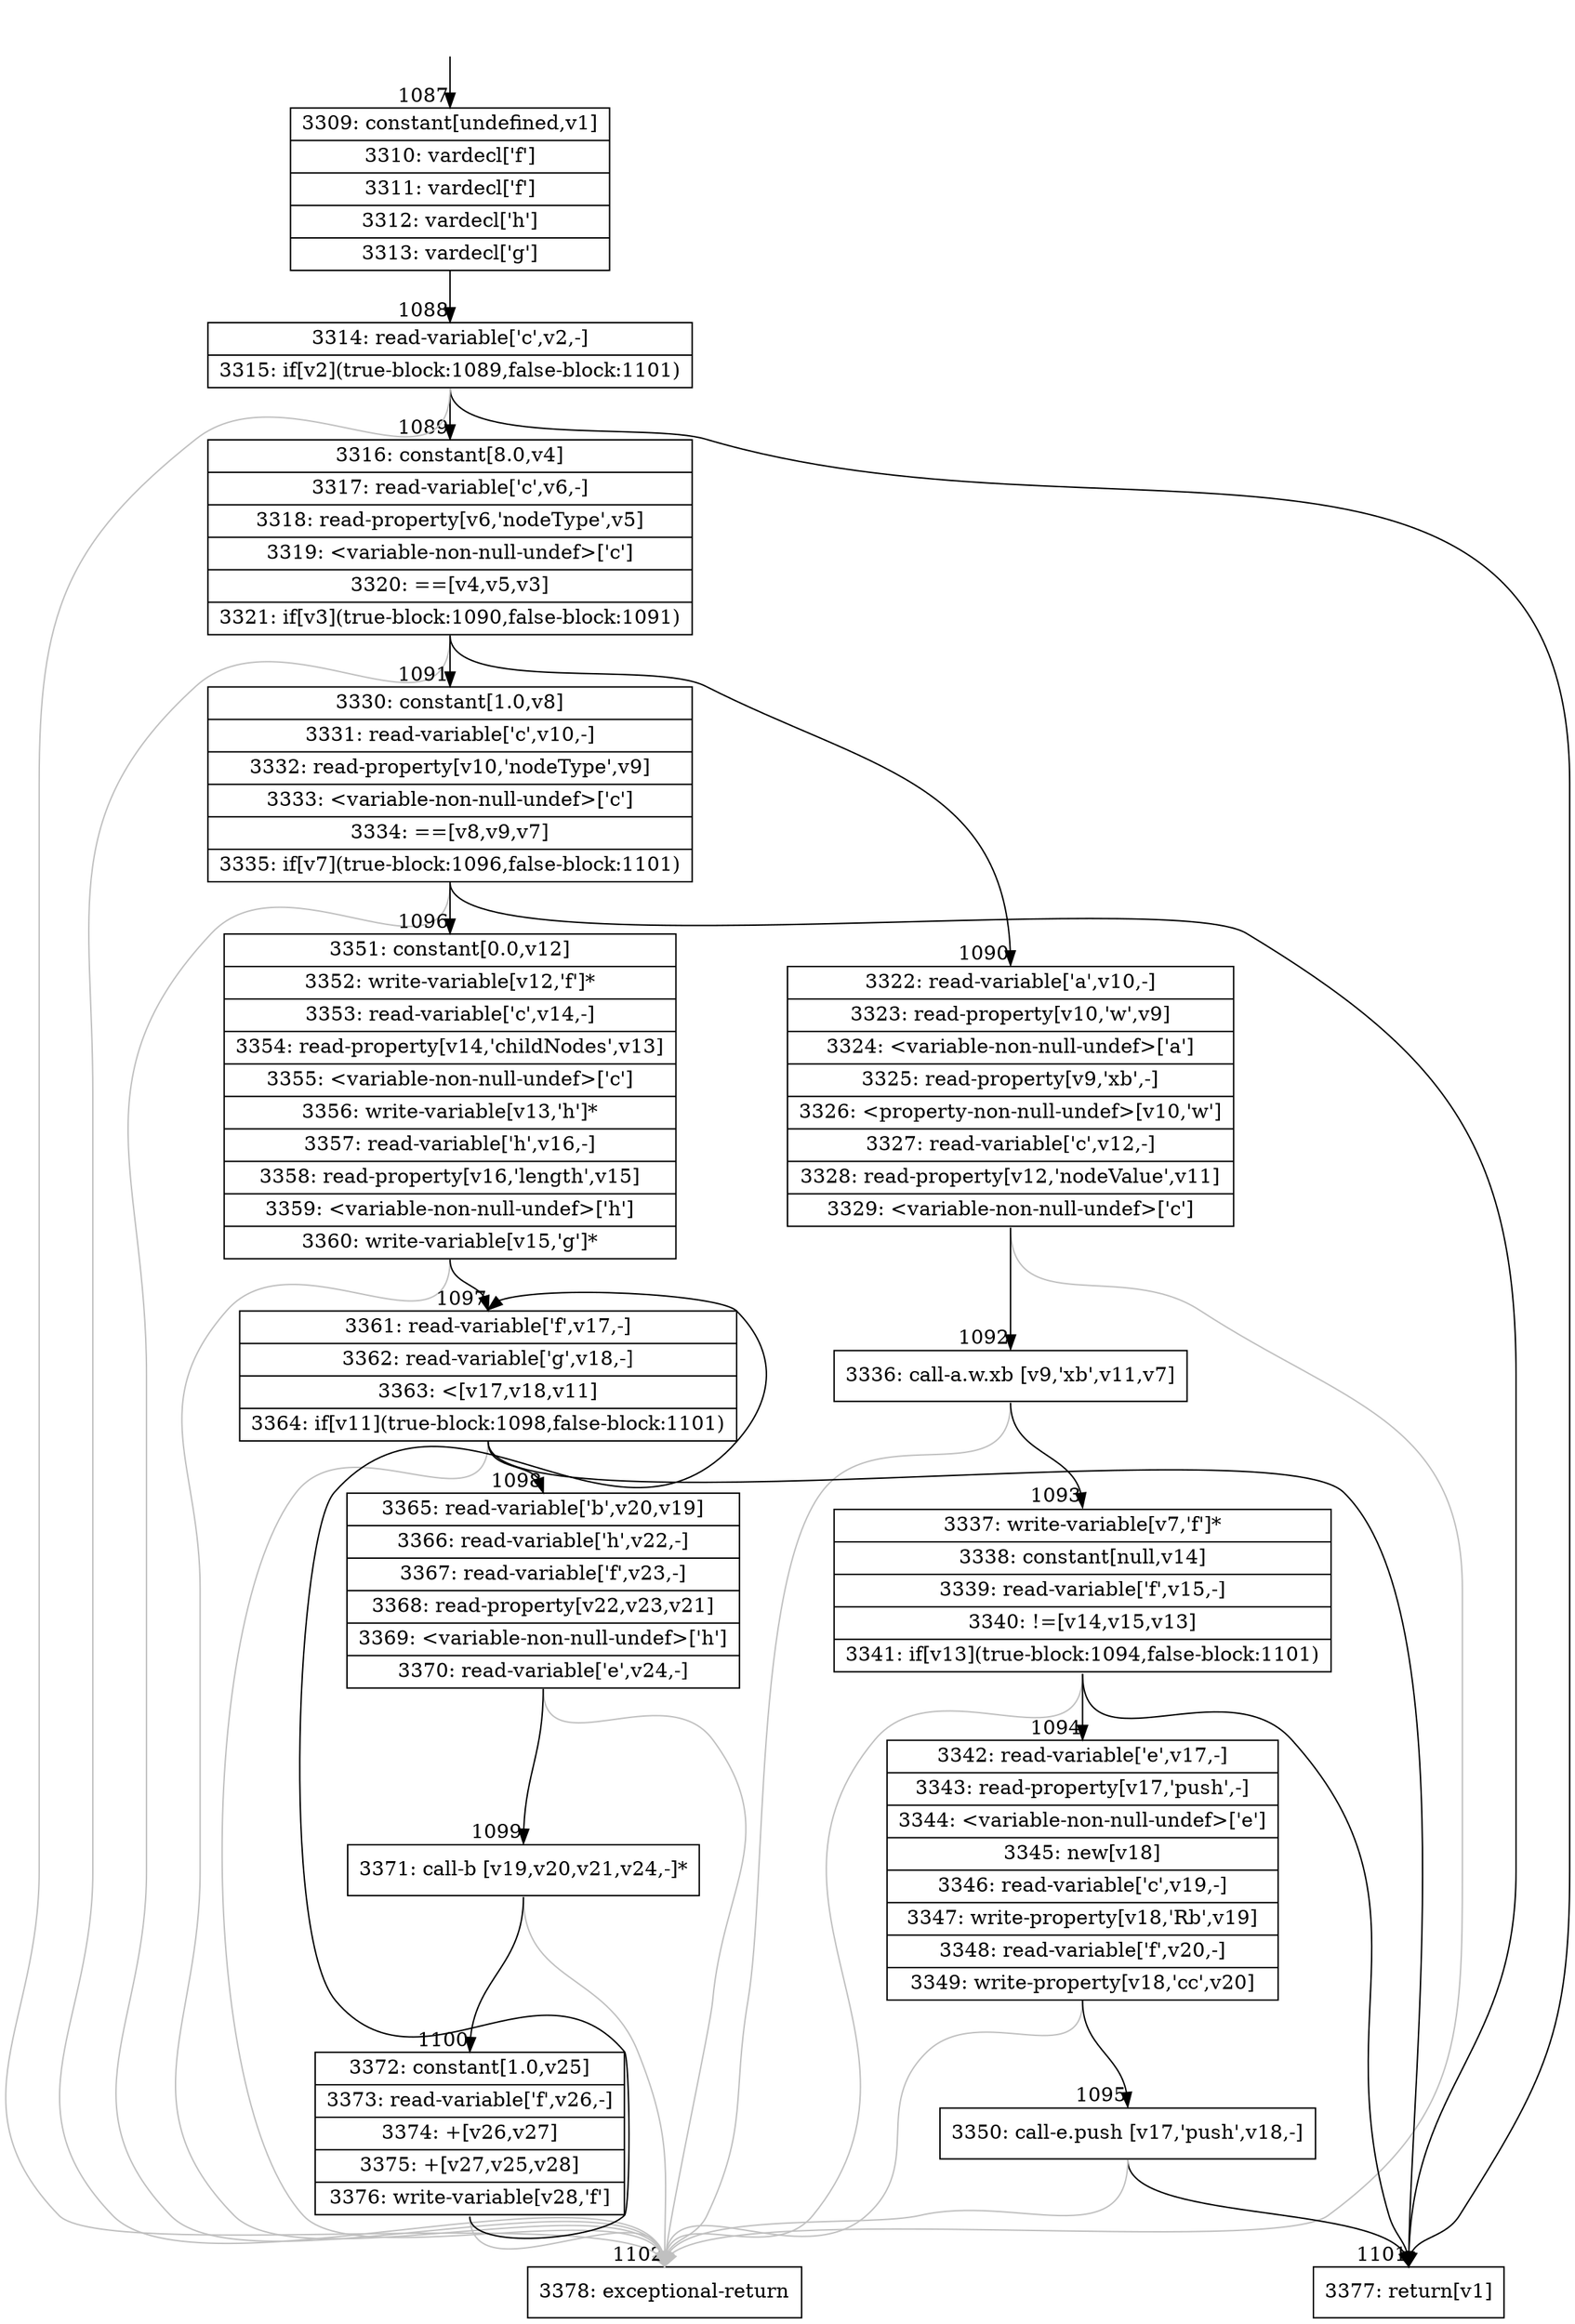 digraph {
rankdir="TD"
BB_entry88[shape=none,label=""];
BB_entry88 -> BB1087 [tailport=s, headport=n, headlabel="    1087"]
BB1087 [shape=record label="{3309: constant[undefined,v1]|3310: vardecl['f']|3311: vardecl['f']|3312: vardecl['h']|3313: vardecl['g']}" ] 
BB1087 -> BB1088 [tailport=s, headport=n, headlabel="      1088"]
BB1088 [shape=record label="{3314: read-variable['c',v2,-]|3315: if[v2](true-block:1089,false-block:1101)}" ] 
BB1088 -> BB1089 [tailport=s, headport=n, headlabel="      1089"]
BB1088 -> BB1101 [tailport=s, headport=n, headlabel="      1101"]
BB1088 -> BB1102 [tailport=s, headport=n, color=gray, headlabel="      1102"]
BB1089 [shape=record label="{3316: constant[8.0,v4]|3317: read-variable['c',v6,-]|3318: read-property[v6,'nodeType',v5]|3319: \<variable-non-null-undef\>['c']|3320: ==[v4,v5,v3]|3321: if[v3](true-block:1090,false-block:1091)}" ] 
BB1089 -> BB1090 [tailport=s, headport=n, headlabel="      1090"]
BB1089 -> BB1091 [tailport=s, headport=n, headlabel="      1091"]
BB1089 -> BB1102 [tailport=s, headport=n, color=gray]
BB1090 [shape=record label="{3322: read-variable['a',v10,-]|3323: read-property[v10,'w',v9]|3324: \<variable-non-null-undef\>['a']|3325: read-property[v9,'xb',-]|3326: \<property-non-null-undef\>[v10,'w']|3327: read-variable['c',v12,-]|3328: read-property[v12,'nodeValue',v11]|3329: \<variable-non-null-undef\>['c']}" ] 
BB1090 -> BB1092 [tailport=s, headport=n, headlabel="      1092"]
BB1090 -> BB1102 [tailport=s, headport=n, color=gray]
BB1091 [shape=record label="{3330: constant[1.0,v8]|3331: read-variable['c',v10,-]|3332: read-property[v10,'nodeType',v9]|3333: \<variable-non-null-undef\>['c']|3334: ==[v8,v9,v7]|3335: if[v7](true-block:1096,false-block:1101)}" ] 
BB1091 -> BB1096 [tailport=s, headport=n, headlabel="      1096"]
BB1091 -> BB1101 [tailport=s, headport=n]
BB1091 -> BB1102 [tailport=s, headport=n, color=gray]
BB1092 [shape=record label="{3336: call-a.w.xb [v9,'xb',v11,v7]}" ] 
BB1092 -> BB1093 [tailport=s, headport=n, headlabel="      1093"]
BB1092 -> BB1102 [tailport=s, headport=n, color=gray]
BB1093 [shape=record label="{3337: write-variable[v7,'f']*|3338: constant[null,v14]|3339: read-variable['f',v15,-]|3340: !=[v14,v15,v13]|3341: if[v13](true-block:1094,false-block:1101)}" ] 
BB1093 -> BB1101 [tailport=s, headport=n]
BB1093 -> BB1094 [tailport=s, headport=n, headlabel="      1094"]
BB1093 -> BB1102 [tailport=s, headport=n, color=gray]
BB1094 [shape=record label="{3342: read-variable['e',v17,-]|3343: read-property[v17,'push',-]|3344: \<variable-non-null-undef\>['e']|3345: new[v18]|3346: read-variable['c',v19,-]|3347: write-property[v18,'Rb',v19]|3348: read-variable['f',v20,-]|3349: write-property[v18,'cc',v20]}" ] 
BB1094 -> BB1095 [tailport=s, headport=n, headlabel="      1095"]
BB1094 -> BB1102 [tailport=s, headport=n, color=gray]
BB1095 [shape=record label="{3350: call-e.push [v17,'push',v18,-]}" ] 
BB1095 -> BB1101 [tailport=s, headport=n]
BB1095 -> BB1102 [tailport=s, headport=n, color=gray]
BB1096 [shape=record label="{3351: constant[0.0,v12]|3352: write-variable[v12,'f']*|3353: read-variable['c',v14,-]|3354: read-property[v14,'childNodes',v13]|3355: \<variable-non-null-undef\>['c']|3356: write-variable[v13,'h']*|3357: read-variable['h',v16,-]|3358: read-property[v16,'length',v15]|3359: \<variable-non-null-undef\>['h']|3360: write-variable[v15,'g']*}" ] 
BB1096 -> BB1097 [tailport=s, headport=n, headlabel="      1097"]
BB1096 -> BB1102 [tailport=s, headport=n, color=gray]
BB1097 [shape=record label="{3361: read-variable['f',v17,-]|3362: read-variable['g',v18,-]|3363: \<[v17,v18,v11]|3364: if[v11](true-block:1098,false-block:1101)}" ] 
BB1097 -> BB1098 [tailport=s, headport=n, headlabel="      1098"]
BB1097 -> BB1101 [tailport=s, headport=n]
BB1097 -> BB1102 [tailport=s, headport=n, color=gray]
BB1098 [shape=record label="{3365: read-variable['b',v20,v19]|3366: read-variable['h',v22,-]|3367: read-variable['f',v23,-]|3368: read-property[v22,v23,v21]|3369: \<variable-non-null-undef\>['h']|3370: read-variable['e',v24,-]}" ] 
BB1098 -> BB1099 [tailport=s, headport=n, headlabel="      1099"]
BB1098 -> BB1102 [tailport=s, headport=n, color=gray]
BB1099 [shape=record label="{3371: call-b [v19,v20,v21,v24,-]*}" ] 
BB1099 -> BB1100 [tailport=s, headport=n, headlabel="      1100"]
BB1099 -> BB1102 [tailport=s, headport=n, color=gray]
BB1100 [shape=record label="{3372: constant[1.0,v25]|3373: read-variable['f',v26,-]|3374: +[v26,v27]|3375: +[v27,v25,v28]|3376: write-variable[v28,'f']}" ] 
BB1100 -> BB1097 [tailport=s, headport=n]
BB1100 -> BB1102 [tailport=s, headport=n, color=gray]
BB1101 [shape=record label="{3377: return[v1]}" ] 
BB1102 [shape=record label="{3378: exceptional-return}" ] 
}
